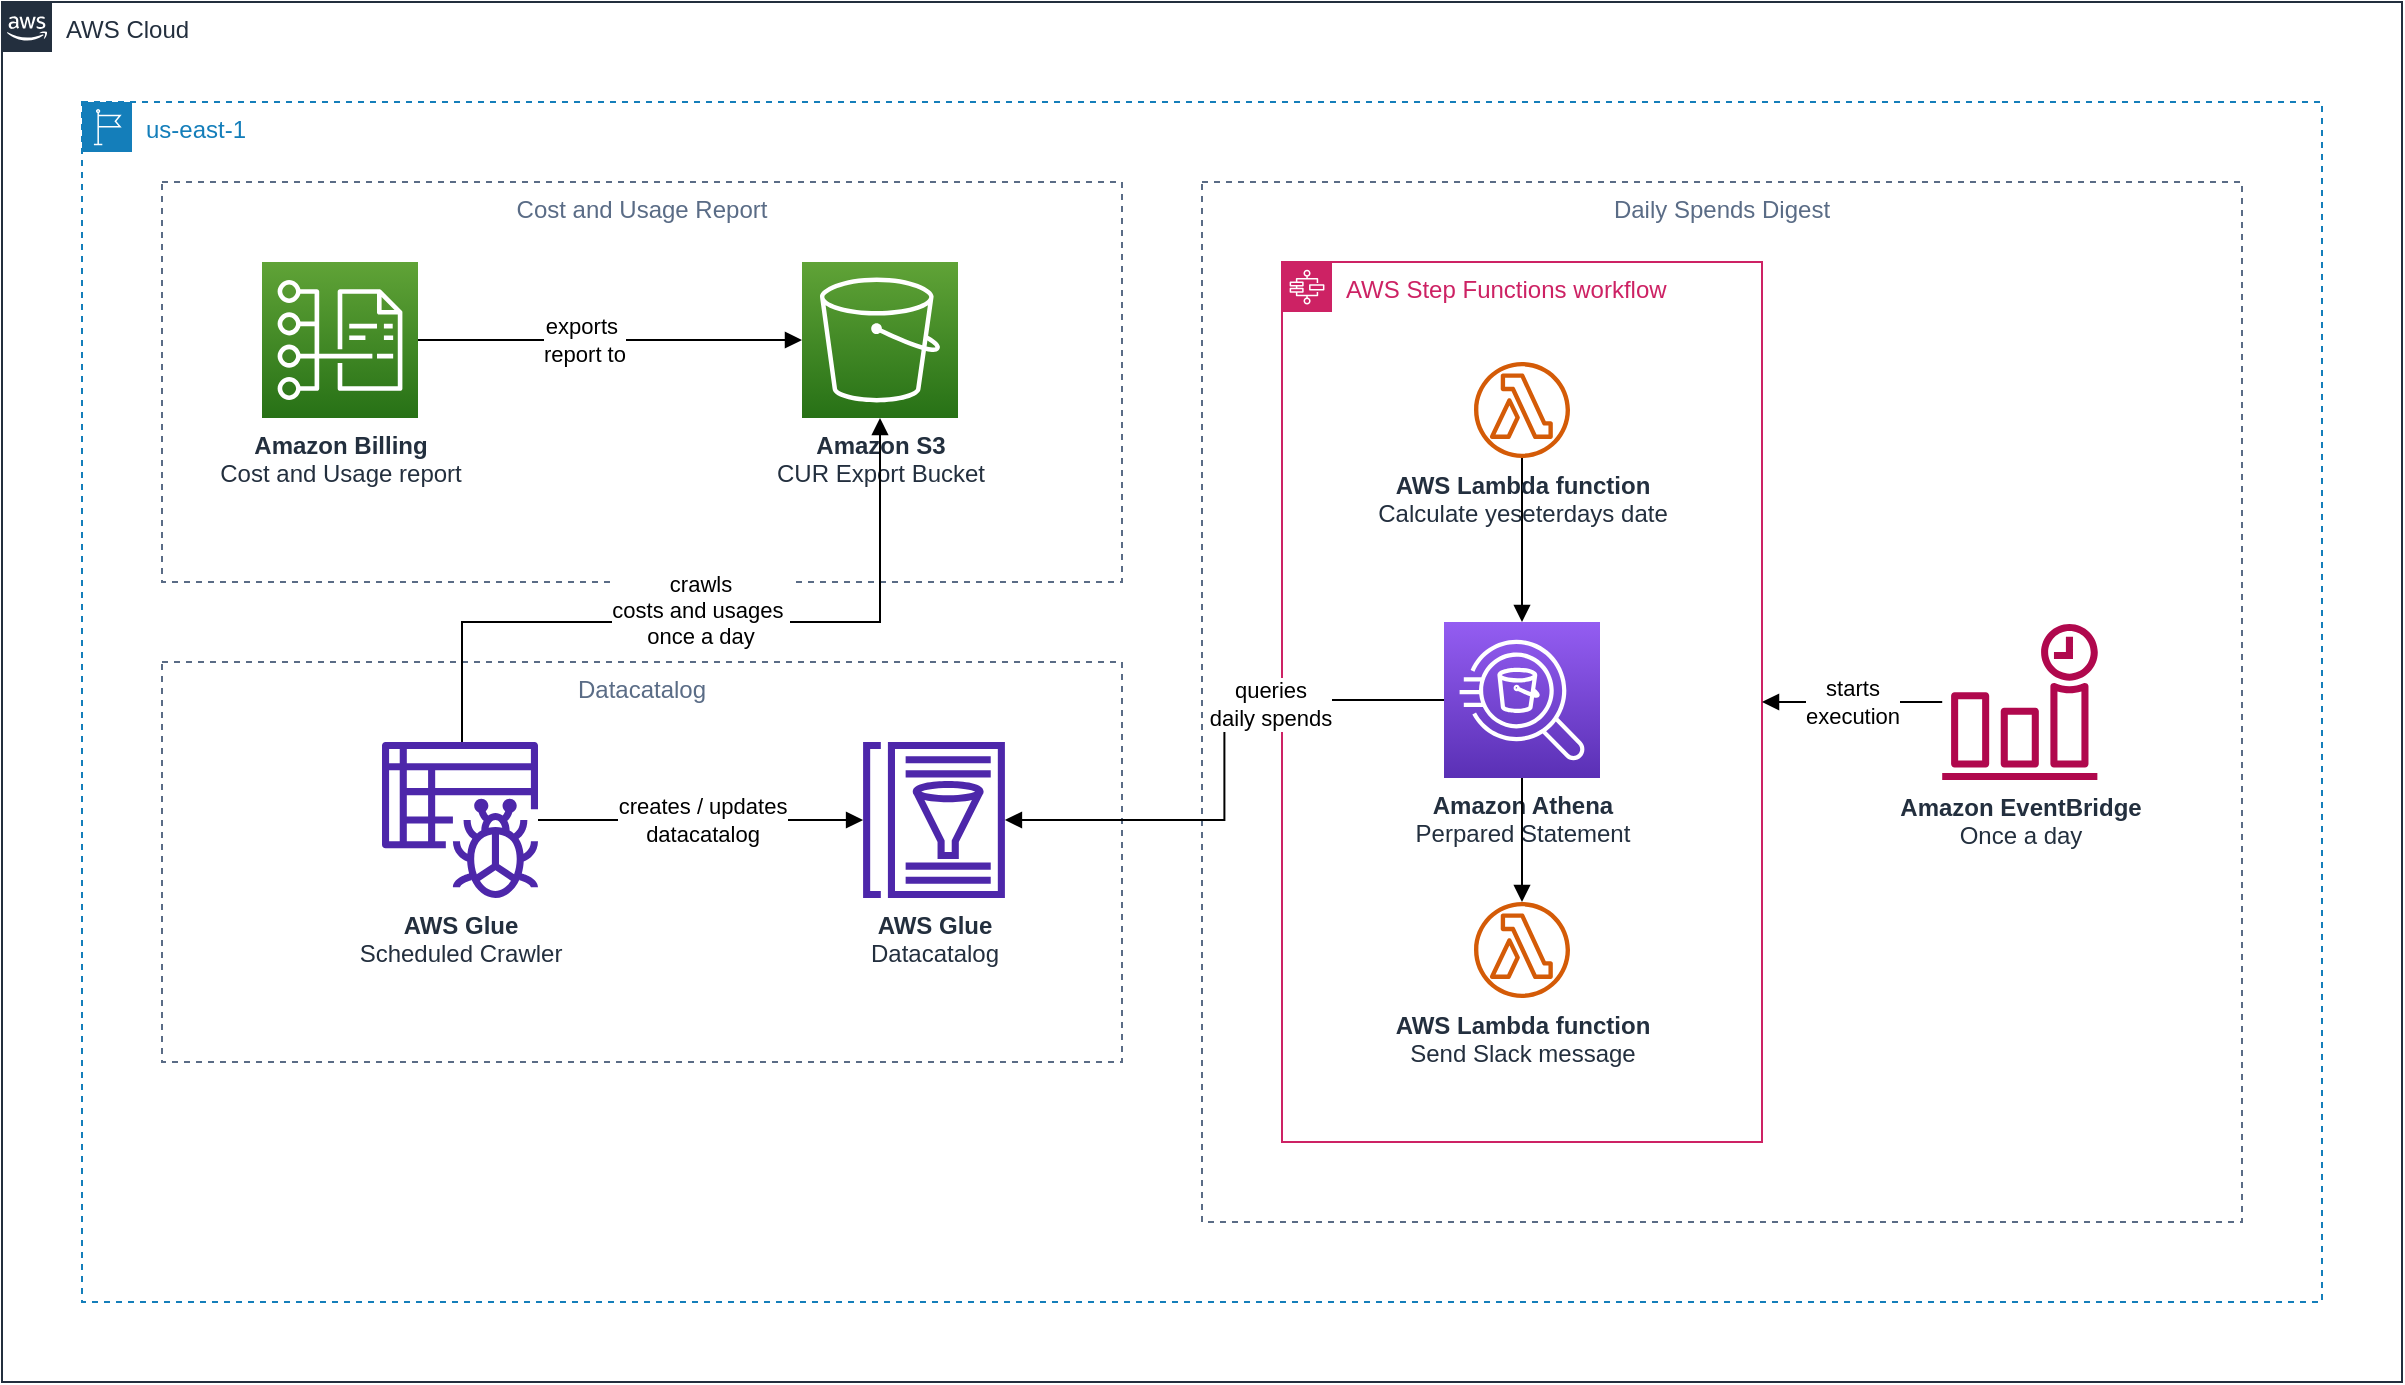 <mxfile version="19.0.3" type="device"><diagram id="5osGiRltTozZ1g9dOWQq" name="HLA"><mxGraphModel dx="1172" dy="737" grid="1" gridSize="10" guides="1" tooltips="1" connect="1" arrows="1" fold="1" page="1" pageScale="1" pageWidth="51200" pageHeight="51200" math="0" shadow="0"><root><mxCell id="0"/><mxCell id="1" parent="0"/><mxCell id="QlwrhcaISPcrlWokIjYb-1" value="AWS Cloud" style="points=[[0,0],[0.25,0],[0.5,0],[0.75,0],[1,0],[1,0.25],[1,0.5],[1,0.75],[1,1],[0.75,1],[0.5,1],[0.25,1],[0,1],[0,0.75],[0,0.5],[0,0.25]];outlineConnect=0;gradientColor=none;html=1;whiteSpace=wrap;fontSize=12;fontStyle=0;container=1;pointerEvents=0;collapsible=0;recursiveResize=0;shape=mxgraph.aws4.group;grIcon=mxgraph.aws4.group_aws_cloud_alt;strokeColor=#232F3E;fillColor=none;verticalAlign=top;align=left;spacingLeft=30;fontColor=#232F3E;dashed=0;" vertex="1" parent="1"><mxGeometry x="160" y="230" width="1200" height="690" as="geometry"/></mxCell><mxCell id="QlwrhcaISPcrlWokIjYb-3" value="Region" parent="0"/><mxCell id="QlwrhcaISPcrlWokIjYb-8" value="us-east-1" style="points=[[0,0],[0.25,0],[0.5,0],[0.75,0],[1,0],[1,0.25],[1,0.5],[1,0.75],[1,1],[0.75,1],[0.5,1],[0.25,1],[0,1],[0,0.75],[0,0.5],[0,0.25]];outlineConnect=0;gradientColor=none;html=1;whiteSpace=wrap;fontSize=12;fontStyle=0;container=1;pointerEvents=0;collapsible=0;recursiveResize=0;shape=mxgraph.aws4.group;grIcon=mxgraph.aws4.group_region;strokeColor=#147EBA;fillColor=none;verticalAlign=top;align=left;spacingLeft=30;fontColor=#147EBA;dashed=1;" vertex="1" parent="QlwrhcaISPcrlWokIjYb-3"><mxGeometry x="200" y="280" width="1120" height="600" as="geometry"/></mxCell><mxCell id="QlwrhcaISPcrlWokIjYb-6" value="CUR" parent="0"/><mxCell id="QlwrhcaISPcrlWokIjYb-13" value="Cost and Usage Report" style="fillColor=none;strokeColor=#5A6C86;dashed=1;verticalAlign=top;fontStyle=0;fontColor=#5A6C86;" vertex="1" parent="QlwrhcaISPcrlWokIjYb-6"><mxGeometry x="240" y="320" width="480" height="200" as="geometry"/></mxCell><mxCell id="QlwrhcaISPcrlWokIjYb-14" value="&lt;b&gt;Amazon S3&lt;br&gt;&lt;/b&gt;CUR Export Bucket" style="sketch=0;points=[[0,0,0],[0.25,0,0],[0.5,0,0],[0.75,0,0],[1,0,0],[0,1,0],[0.25,1,0],[0.5,1,0],[0.75,1,0],[1,1,0],[0,0.25,0],[0,0.5,0],[0,0.75,0],[1,0.25,0],[1,0.5,0],[1,0.75,0]];outlineConnect=0;fontColor=#232F3E;gradientColor=#60A337;gradientDirection=north;fillColor=#277116;strokeColor=#ffffff;dashed=0;verticalLabelPosition=bottom;verticalAlign=top;align=center;html=1;fontSize=12;fontStyle=0;aspect=fixed;shape=mxgraph.aws4.resourceIcon;resIcon=mxgraph.aws4.s3;" vertex="1" parent="QlwrhcaISPcrlWokIjYb-6"><mxGeometry x="560" y="360" width="78" height="78" as="geometry"/></mxCell><mxCell id="QlwrhcaISPcrlWokIjYb-16" style="edgeStyle=orthogonalEdgeStyle;rounded=0;orthogonalLoop=1;jettySize=auto;html=1;endArrow=block;endFill=1;" edge="1" parent="QlwrhcaISPcrlWokIjYb-6" source="QlwrhcaISPcrlWokIjYb-15" target="QlwrhcaISPcrlWokIjYb-14"><mxGeometry relative="1" as="geometry"/></mxCell><mxCell id="QlwrhcaISPcrlWokIjYb-17" value="exports&amp;nbsp;&lt;br&gt;report to" style="edgeLabel;html=1;align=center;verticalAlign=middle;resizable=0;points=[];" vertex="1" connectable="0" parent="QlwrhcaISPcrlWokIjYb-16"><mxGeometry x="-0.135" relative="1" as="geometry"><mxPoint as="offset"/></mxGeometry></mxCell><mxCell id="QlwrhcaISPcrlWokIjYb-15" value="&lt;b&gt;Amazon Billing&lt;/b&gt;&lt;br&gt;Cost and Usage report" style="sketch=0;points=[[0,0,0],[0.25,0,0],[0.5,0,0],[0.75,0,0],[1,0,0],[0,1,0],[0.25,1,0],[0.5,1,0],[0.75,1,0],[1,1,0],[0,0.25,0],[0,0.5,0],[0,0.75,0],[1,0.25,0],[1,0.5,0],[1,0.75,0]];outlineConnect=0;fontColor=#232F3E;gradientColor=#60A337;gradientDirection=north;fillColor=#277116;strokeColor=#ffffff;dashed=0;verticalLabelPosition=bottom;verticalAlign=top;align=center;html=1;fontSize=12;fontStyle=0;aspect=fixed;shape=mxgraph.aws4.resourceIcon;resIcon=mxgraph.aws4.cost_and_usage_report;" vertex="1" parent="QlwrhcaISPcrlWokIjYb-6"><mxGeometry x="290" y="360" width="78" height="78" as="geometry"/></mxCell><mxCell id="QlwrhcaISPcrlWokIjYb-18" value="Datacatalog" parent="0"/><mxCell id="QlwrhcaISPcrlWokIjYb-25" value="Datacatalog" style="fillColor=none;strokeColor=#5A6C86;dashed=1;verticalAlign=top;fontStyle=0;fontColor=#5A6C86;" vertex="1" parent="QlwrhcaISPcrlWokIjYb-18"><mxGeometry x="240" y="560" width="480" height="200" as="geometry"/></mxCell><mxCell id="QlwrhcaISPcrlWokIjYb-28" style="edgeStyle=orthogonalEdgeStyle;rounded=0;orthogonalLoop=1;jettySize=auto;html=1;endArrow=block;endFill=1;" edge="1" parent="QlwrhcaISPcrlWokIjYb-18" source="QlwrhcaISPcrlWokIjYb-26" target="QlwrhcaISPcrlWokIjYb-14"><mxGeometry relative="1" as="geometry"><Array as="points"><mxPoint x="390" y="540"/><mxPoint x="599" y="540"/></Array></mxGeometry></mxCell><mxCell id="QlwrhcaISPcrlWokIjYb-31" value="crawls&lt;br&gt;&lt;div style=&quot;&quot;&gt;costs and usages&amp;nbsp;&lt;/div&gt;once a day" style="edgeLabel;html=1;align=center;verticalAlign=middle;resizable=0;points=[];" vertex="1" connectable="0" parent="QlwrhcaISPcrlWokIjYb-28"><mxGeometry x="0.008" y="3" relative="1" as="geometry"><mxPoint x="-8" y="-3" as="offset"/></mxGeometry></mxCell><mxCell id="QlwrhcaISPcrlWokIjYb-30" style="edgeStyle=orthogonalEdgeStyle;rounded=0;orthogonalLoop=1;jettySize=auto;html=1;endArrow=block;endFill=1;" edge="1" parent="QlwrhcaISPcrlWokIjYb-18" source="QlwrhcaISPcrlWokIjYb-26" target="QlwrhcaISPcrlWokIjYb-29"><mxGeometry relative="1" as="geometry"/></mxCell><mxCell id="QlwrhcaISPcrlWokIjYb-32" value="creates / updates&lt;br&gt;datacatalog" style="edgeLabel;html=1;align=center;verticalAlign=middle;resizable=0;points=[];" vertex="1" connectable="0" parent="QlwrhcaISPcrlWokIjYb-30"><mxGeometry x="0.144" y="3" relative="1" as="geometry"><mxPoint x="-11" y="3" as="offset"/></mxGeometry></mxCell><mxCell id="QlwrhcaISPcrlWokIjYb-26" value="&lt;b&gt;AWS Glue&lt;br&gt;&lt;/b&gt;Scheduled Crawler" style="sketch=0;outlineConnect=0;fontColor=#232F3E;gradientColor=none;fillColor=#4D27AA;strokeColor=none;dashed=0;verticalLabelPosition=bottom;verticalAlign=top;align=center;html=1;fontSize=12;fontStyle=0;aspect=fixed;pointerEvents=1;shape=mxgraph.aws4.glue_crawlers;" vertex="1" parent="QlwrhcaISPcrlWokIjYb-18"><mxGeometry x="350" y="600" width="78" height="78" as="geometry"/></mxCell><mxCell id="QlwrhcaISPcrlWokIjYb-29" value="&lt;b&gt;AWS Glue&lt;br&gt;&lt;/b&gt;Datacatalog" style="sketch=0;outlineConnect=0;fontColor=#232F3E;gradientColor=none;fillColor=#4D27AA;strokeColor=none;dashed=0;verticalLabelPosition=bottom;verticalAlign=top;align=center;html=1;fontSize=12;fontStyle=0;aspect=fixed;pointerEvents=1;shape=mxgraph.aws4.glue_data_catalog;" vertex="1" parent="QlwrhcaISPcrlWokIjYb-18"><mxGeometry x="590" y="600" width="72" height="78" as="geometry"/></mxCell><mxCell id="QlwrhcaISPcrlWokIjYb-33" value="Daily Spends digest" parent="0"/><mxCell id="QlwrhcaISPcrlWokIjYb-35" value="Daily Spends Digest" style="fillColor=none;strokeColor=#5A6C86;dashed=1;verticalAlign=top;fontStyle=0;fontColor=#5A6C86;" vertex="1" parent="QlwrhcaISPcrlWokIjYb-33"><mxGeometry x="760" y="320" width="520" height="520" as="geometry"/></mxCell><mxCell id="QlwrhcaISPcrlWokIjYb-36" value="AWS Step Functions workflow" style="points=[[0,0],[0.25,0],[0.5,0],[0.75,0],[1,0],[1,0.25],[1,0.5],[1,0.75],[1,1],[0.75,1],[0.5,1],[0.25,1],[0,1],[0,0.75],[0,0.5],[0,0.25]];outlineConnect=0;gradientColor=none;html=1;whiteSpace=wrap;fontSize=12;fontStyle=0;container=1;pointerEvents=0;collapsible=0;recursiveResize=0;shape=mxgraph.aws4.group;grIcon=mxgraph.aws4.group_aws_step_functions_workflow;strokeColor=#CD2264;fillColor=none;verticalAlign=top;align=left;spacingLeft=30;fontColor=#CD2264;dashed=0;" vertex="1" parent="QlwrhcaISPcrlWokIjYb-33"><mxGeometry x="800" y="360" width="240" height="440" as="geometry"/></mxCell><mxCell id="QlwrhcaISPcrlWokIjYb-43" style="edgeStyle=orthogonalEdgeStyle;rounded=0;orthogonalLoop=1;jettySize=auto;html=1;entryX=0.5;entryY=0;entryDx=0;entryDy=0;entryPerimeter=0;endArrow=block;endFill=1;" edge="1" parent="QlwrhcaISPcrlWokIjYb-36" source="QlwrhcaISPcrlWokIjYb-41" target="QlwrhcaISPcrlWokIjYb-42"><mxGeometry relative="1" as="geometry"/></mxCell><mxCell id="QlwrhcaISPcrlWokIjYb-41" value="&lt;b&gt;AWS Lambda function&lt;/b&gt;&lt;br&gt;Calculate yeseterdays date" style="sketch=0;outlineConnect=0;fontColor=#232F3E;gradientColor=none;fillColor=#D45B07;strokeColor=none;dashed=0;verticalLabelPosition=bottom;verticalAlign=top;align=center;html=1;fontSize=12;fontStyle=0;aspect=fixed;pointerEvents=1;shape=mxgraph.aws4.lambda_function;" vertex="1" parent="QlwrhcaISPcrlWokIjYb-36"><mxGeometry x="96" y="50" width="48" height="48" as="geometry"/></mxCell><mxCell id="QlwrhcaISPcrlWokIjYb-42" value="&lt;b&gt;Amazon Athena&lt;/b&gt;&lt;br&gt;Perpared Statement" style="sketch=0;points=[[0,0,0],[0.25,0,0],[0.5,0,0],[0.75,0,0],[1,0,0],[0,1,0],[0.25,1,0],[0.5,1,0],[0.75,1,0],[1,1,0],[0,0.25,0],[0,0.5,0],[0,0.75,0],[1,0.25,0],[1,0.5,0],[1,0.75,0]];outlineConnect=0;fontColor=#232F3E;gradientColor=#945DF2;gradientDirection=north;fillColor=#5A30B5;strokeColor=#ffffff;dashed=0;verticalLabelPosition=bottom;verticalAlign=top;align=center;html=1;fontSize=12;fontStyle=0;aspect=fixed;shape=mxgraph.aws4.resourceIcon;resIcon=mxgraph.aws4.athena;" vertex="1" parent="QlwrhcaISPcrlWokIjYb-36"><mxGeometry x="81" y="180" width="78" height="78" as="geometry"/></mxCell><mxCell id="QlwrhcaISPcrlWokIjYb-40" value="starts&lt;br&gt;execution" style="edgeStyle=orthogonalEdgeStyle;rounded=0;orthogonalLoop=1;jettySize=auto;html=1;entryX=1;entryY=0.5;entryDx=0;entryDy=0;endArrow=block;endFill=1;" edge="1" parent="QlwrhcaISPcrlWokIjYb-33" source="QlwrhcaISPcrlWokIjYb-37" target="QlwrhcaISPcrlWokIjYb-36"><mxGeometry relative="1" as="geometry"/></mxCell><mxCell id="QlwrhcaISPcrlWokIjYb-37" value="&lt;b&gt;Amazon EventBridge&lt;/b&gt;&lt;br&gt;Once a day" style="sketch=0;outlineConnect=0;fontColor=#232F3E;gradientColor=none;fillColor=#B0084D;strokeColor=none;dashed=0;verticalLabelPosition=bottom;verticalAlign=top;align=center;html=1;fontSize=12;fontStyle=0;aspect=fixed;pointerEvents=1;shape=mxgraph.aws4.event_time_based;" vertex="1" parent="QlwrhcaISPcrlWokIjYb-33"><mxGeometry x="1130" y="541" width="78" height="78" as="geometry"/></mxCell><mxCell id="QlwrhcaISPcrlWokIjYb-44" value="&lt;b&gt;AWS Lambda function&lt;/b&gt;&lt;br&gt;Send Slack message" style="sketch=0;outlineConnect=0;fontColor=#232F3E;gradientColor=none;fillColor=#D45B07;strokeColor=none;dashed=0;verticalLabelPosition=bottom;verticalAlign=top;align=center;html=1;fontSize=12;fontStyle=0;aspect=fixed;pointerEvents=1;shape=mxgraph.aws4.lambda_function;" vertex="1" parent="QlwrhcaISPcrlWokIjYb-33"><mxGeometry x="896" y="680" width="48" height="48" as="geometry"/></mxCell><mxCell id="QlwrhcaISPcrlWokIjYb-45" style="edgeStyle=orthogonalEdgeStyle;rounded=0;orthogonalLoop=1;jettySize=auto;html=1;endArrow=block;endFill=1;" edge="1" parent="QlwrhcaISPcrlWokIjYb-33" source="QlwrhcaISPcrlWokIjYb-42" target="QlwrhcaISPcrlWokIjYb-44"><mxGeometry relative="1" as="geometry"/></mxCell><mxCell id="QlwrhcaISPcrlWokIjYb-46" style="edgeStyle=orthogonalEdgeStyle;rounded=0;orthogonalLoop=1;jettySize=auto;html=1;endArrow=block;endFill=1;" edge="1" parent="QlwrhcaISPcrlWokIjYb-33" source="QlwrhcaISPcrlWokIjYb-42" target="QlwrhcaISPcrlWokIjYb-29"><mxGeometry relative="1" as="geometry"/></mxCell><mxCell id="QlwrhcaISPcrlWokIjYb-47" value="queries&lt;br&gt;daily spends" style="edgeLabel;html=1;align=center;verticalAlign=middle;resizable=0;points=[];" vertex="1" connectable="0" parent="QlwrhcaISPcrlWokIjYb-46"><mxGeometry x="-0.378" y="1" relative="1" as="geometry"><mxPoint y="1" as="offset"/></mxGeometry></mxCell></root></mxGraphModel></diagram></mxfile>